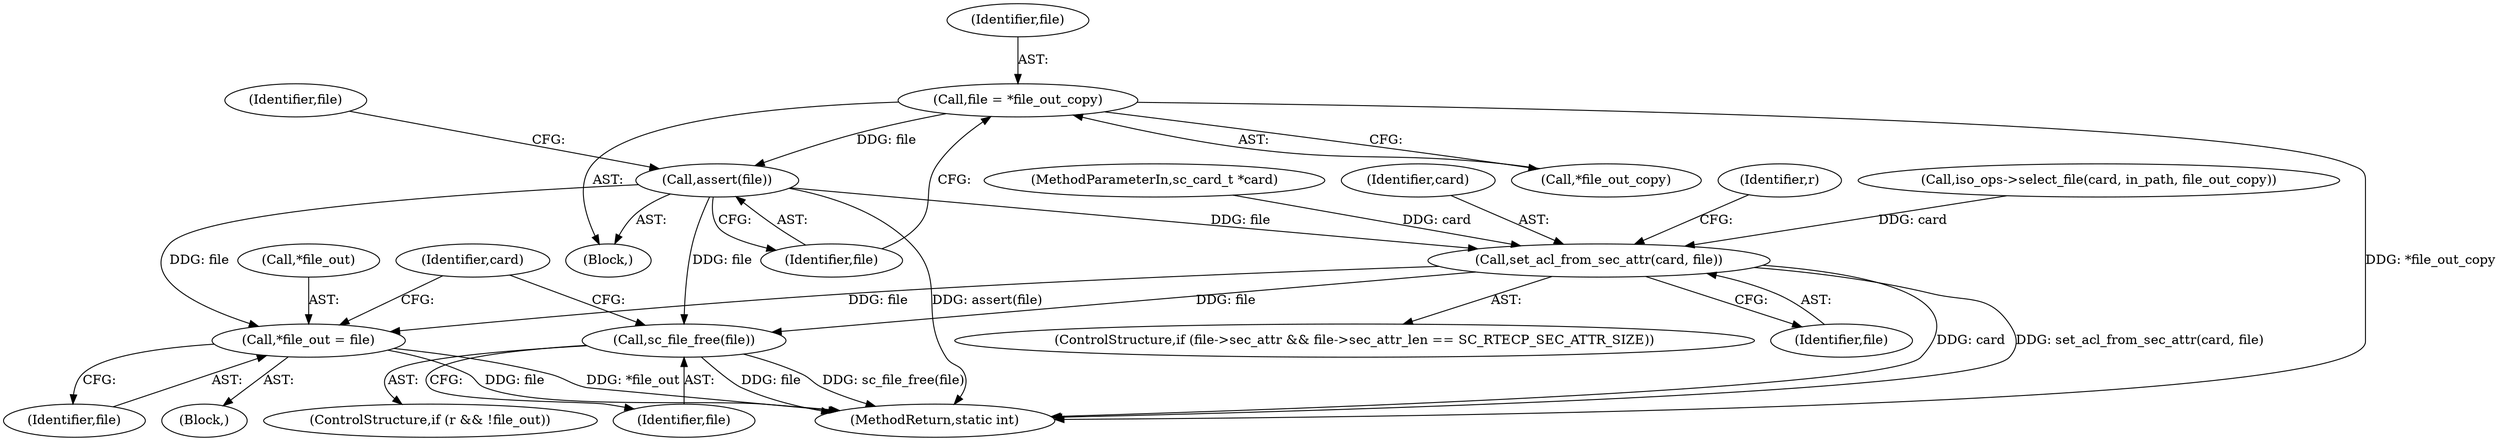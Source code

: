 digraph "0_OpenSC_8fe377e93b4b56060e5bbfb6f3142ceaeca744fa_16@API" {
"1000159" [label="(Call,file = *file_out_copy)"];
"1000163" [label="(Call,assert(file))"];
"1000175" [label="(Call,set_acl_from_sec_attr(card, file))"];
"1000187" [label="(Call,sc_file_free(file))"];
"1000193" [label="(Call,*file_out = file)"];
"1000165" [label="(ControlStructure,if (file->sec_attr && file->sec_attr_len == SC_RTECP_SEC_ATTR_SIZE))"];
"1000104" [label="(Block,)"];
"1000194" [label="(Call,*file_out)"];
"1000101" [label="(MethodParameterIn,sc_card_t *card)"];
"1000159" [label="(Call,file = *file_out_copy)"];
"1000176" [label="(Identifier,card)"];
"1000177" [label="(Identifier,file)"];
"1000163" [label="(Call,assert(file))"];
"1000161" [label="(Call,*file_out_copy)"];
"1000164" [label="(Identifier,file)"];
"1000187" [label="(Call,sc_file_free(file))"];
"1000196" [label="(Identifier,file)"];
"1000168" [label="(Identifier,file)"];
"1000175" [label="(Call,set_acl_from_sec_attr(card, file))"];
"1000188" [label="(Identifier,file)"];
"1000190" [label="(Block,)"];
"1000160" [label="(Identifier,file)"];
"1000199" [label="(Identifier,card)"];
"1000193" [label="(Call,*file_out = file)"];
"1000182" [label="(ControlStructure,if (r && !file_out))"];
"1000184" [label="(Identifier,r)"];
"1000203" [label="(MethodReturn,static int)"];
"1000141" [label="(Call,iso_ops->select_file(card, in_path, file_out_copy))"];
"1000159" -> "1000104"  [label="AST: "];
"1000159" -> "1000161"  [label="CFG: "];
"1000160" -> "1000159"  [label="AST: "];
"1000161" -> "1000159"  [label="AST: "];
"1000164" -> "1000159"  [label="CFG: "];
"1000159" -> "1000203"  [label="DDG: *file_out_copy"];
"1000159" -> "1000163"  [label="DDG: file"];
"1000163" -> "1000104"  [label="AST: "];
"1000163" -> "1000164"  [label="CFG: "];
"1000164" -> "1000163"  [label="AST: "];
"1000168" -> "1000163"  [label="CFG: "];
"1000163" -> "1000203"  [label="DDG: assert(file)"];
"1000163" -> "1000175"  [label="DDG: file"];
"1000163" -> "1000187"  [label="DDG: file"];
"1000163" -> "1000193"  [label="DDG: file"];
"1000175" -> "1000165"  [label="AST: "];
"1000175" -> "1000177"  [label="CFG: "];
"1000176" -> "1000175"  [label="AST: "];
"1000177" -> "1000175"  [label="AST: "];
"1000184" -> "1000175"  [label="CFG: "];
"1000175" -> "1000203"  [label="DDG: card"];
"1000175" -> "1000203"  [label="DDG: set_acl_from_sec_attr(card, file)"];
"1000141" -> "1000175"  [label="DDG: card"];
"1000101" -> "1000175"  [label="DDG: card"];
"1000175" -> "1000187"  [label="DDG: file"];
"1000175" -> "1000193"  [label="DDG: file"];
"1000187" -> "1000182"  [label="AST: "];
"1000187" -> "1000188"  [label="CFG: "];
"1000188" -> "1000187"  [label="AST: "];
"1000199" -> "1000187"  [label="CFG: "];
"1000187" -> "1000203"  [label="DDG: file"];
"1000187" -> "1000203"  [label="DDG: sc_file_free(file)"];
"1000193" -> "1000190"  [label="AST: "];
"1000193" -> "1000196"  [label="CFG: "];
"1000194" -> "1000193"  [label="AST: "];
"1000196" -> "1000193"  [label="AST: "];
"1000199" -> "1000193"  [label="CFG: "];
"1000193" -> "1000203"  [label="DDG: *file_out"];
"1000193" -> "1000203"  [label="DDG: file"];
}
